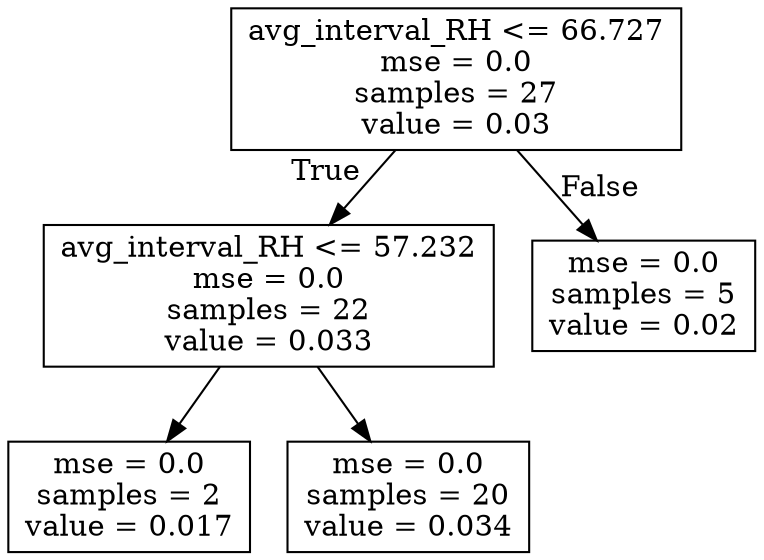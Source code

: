 digraph Tree {
node [shape=box] ;
0 [label="avg_interval_RH <= 66.727\nmse = 0.0\nsamples = 27\nvalue = 0.03"] ;
1 [label="avg_interval_RH <= 57.232\nmse = 0.0\nsamples = 22\nvalue = 0.033"] ;
0 -> 1 [labeldistance=2.5, labelangle=45, headlabel="True"] ;
2 [label="mse = 0.0\nsamples = 2\nvalue = 0.017"] ;
1 -> 2 ;
3 [label="mse = 0.0\nsamples = 20\nvalue = 0.034"] ;
1 -> 3 ;
4 [label="mse = 0.0\nsamples = 5\nvalue = 0.02"] ;
0 -> 4 [labeldistance=2.5, labelangle=-45, headlabel="False"] ;
}